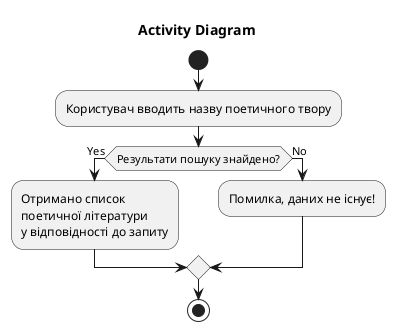 @startuml
title Activity Diagram 

start
:Користувач вводить назву поетичного твору;
if (Результати пошуку знайдено?) then (Yes)
  :Отримано список \nпоетичної літератури \nу відповідності до запиту;
else (No)
  :Помилка, даних не існує!;
endif
stop

@enduml